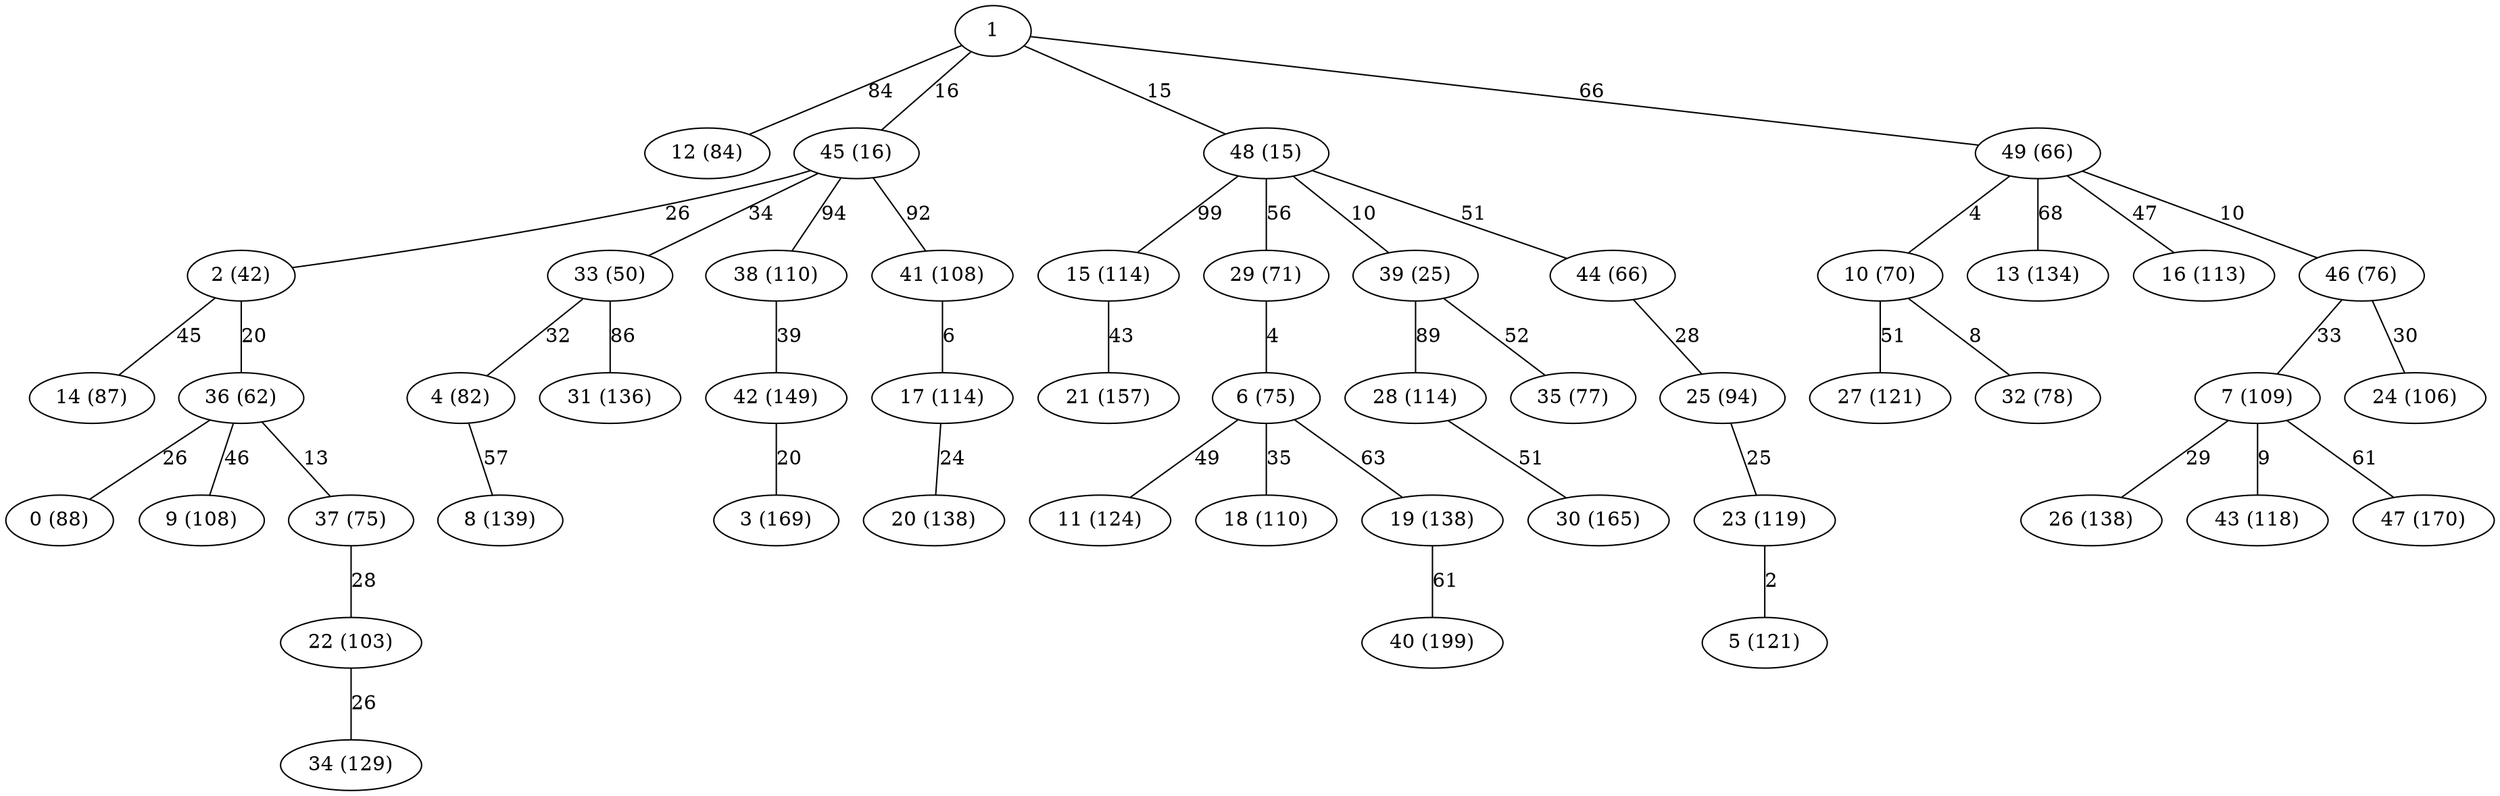 strict graph G {
1;
0 [label="0 (88)"];
2 [label="2 (42)"];
3 [label="3 (169)"];
4 [label="4 (82)"];
5 [label="5 (121)"];
6 [label="6 (75)"];
7 [label="7 (109)"];
8 [label="8 (139)"];
9 [label="9 (108)"];
10 [label="10 (70)"];
11 [label="11 (124)"];
12 [label="12 (84)"];
13 [label="13 (134)"];
14 [label="14 (87)"];
15 [label="15 (114)"];
16 [label="16 (113)"];
17 [label="17 (114)"];
18 [label="18 (110)"];
19 [label="19 (138)"];
20 [label="20 (138)"];
21 [label="21 (157)"];
22 [label="22 (103)"];
23 [label="23 (119)"];
24 [label="24 (106)"];
25 [label="25 (94)"];
26 [label="26 (138)"];
27 [label="27 (121)"];
28 [label="28 (114)"];
29 [label="29 (71)"];
30 [label="30 (165)"];
31 [label="31 (136)"];
32 [label="32 (78)"];
33 [label="33 (50)"];
34 [label="34 (129)"];
35 [label="35 (77)"];
36 [label="36 (62)"];
37 [label="37 (75)"];
38 [label="38 (110)"];
39 [label="39 (25)"];
40 [label="40 (199)"];
41 [label="41 (108)"];
42 [label="42 (149)"];
43 [label="43 (118)"];
44 [label="44 (66)"];
45 [label="45 (16)"];
46 [label="46 (76)"];
47 [label="47 (170)"];
48 [label="48 (15)"];
49 [label="49 (66)"];
49 -- 16 [label=47];
45 -- 33 [label=34];
36 -- 0 [label=26];
6 -- 11 [label=49];
45 -- 41 [label=92];
48 -- 15 [label=99];
1 -- 48 [label=15];
7 -- 47 [label=61];
36 -- 37 [label=13];
22 -- 34 [label=26];
17 -- 20 [label=24];
7 -- 26 [label=29];
2 -- 14 [label=45];
19 -- 40 [label=61];
33 -- 4 [label=32];
7 -- 43 [label=9];
1 -- 45 [label=16];
45 -- 38 [label=94];
6 -- 18 [label=35];
25 -- 23 [label=25];
46 -- 7 [label=33];
33 -- 31 [label=86];
15 -- 21 [label=43];
38 -- 42 [label=39];
41 -- 17 [label=6];
10 -- 27 [label=51];
46 -- 24 [label=30];
39 -- 28 [label=89];
28 -- 30 [label=51];
45 -- 2 [label=26];
49 -- 46 [label=10];
37 -- 22 [label=28];
49 -- 10 [label=4];
49 -- 13 [label=68];
2 -- 36 [label=20];
10 -- 32 [label=8];
39 -- 35 [label=52];
4 -- 8 [label=57];
48 -- 39 [label=10];
1 -- 12 [label=84];
6 -- 19 [label=63];
48 -- 29 [label=56];
42 -- 3 [label=20];
29 -- 6 [label=4];
1 -- 49 [label=66];
36 -- 9 [label=46];
48 -- 44 [label=51];
44 -- 25 [label=28];
23 -- 5 [label=2];
}
